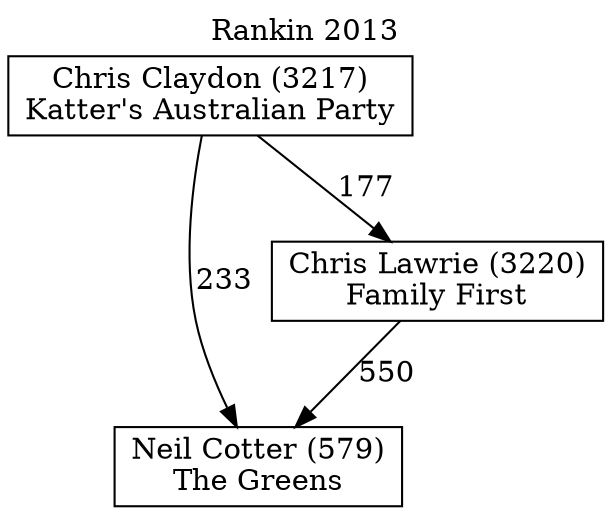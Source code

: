// House preference flow
digraph "Neil Cotter (579)_Rankin_2013" {
	graph [label="Rankin 2013" labelloc=t mclimit=10]
	node [shape=box]
	"Neil Cotter (579)" [label="Neil Cotter (579)
The Greens"]
	"Chris Lawrie (3220)" [label="Chris Lawrie (3220)
Family First"]
	"Chris Claydon (3217)" [label="Chris Claydon (3217)
Katter's Australian Party"]
	"Neil Cotter (579)" [label="Neil Cotter (579)
The Greens"]
	"Chris Claydon (3217)" [label="Chris Claydon (3217)
Katter's Australian Party"]
	"Chris Claydon (3217)" [label="Chris Claydon (3217)
Katter's Australian Party"]
	"Chris Lawrie (3220)" [label="Chris Lawrie (3220)
Family First"]
	"Chris Claydon (3217)" [label="Chris Claydon (3217)
Katter's Australian Party"]
	"Chris Claydon (3217)" [label="Chris Claydon (3217)
Katter's Australian Party"]
	"Chris Lawrie (3220)" -> "Neil Cotter (579)" [label=550]
	"Chris Claydon (3217)" -> "Chris Lawrie (3220)" [label=177]
	"Chris Claydon (3217)" -> "Neil Cotter (579)" [label=233]
}
